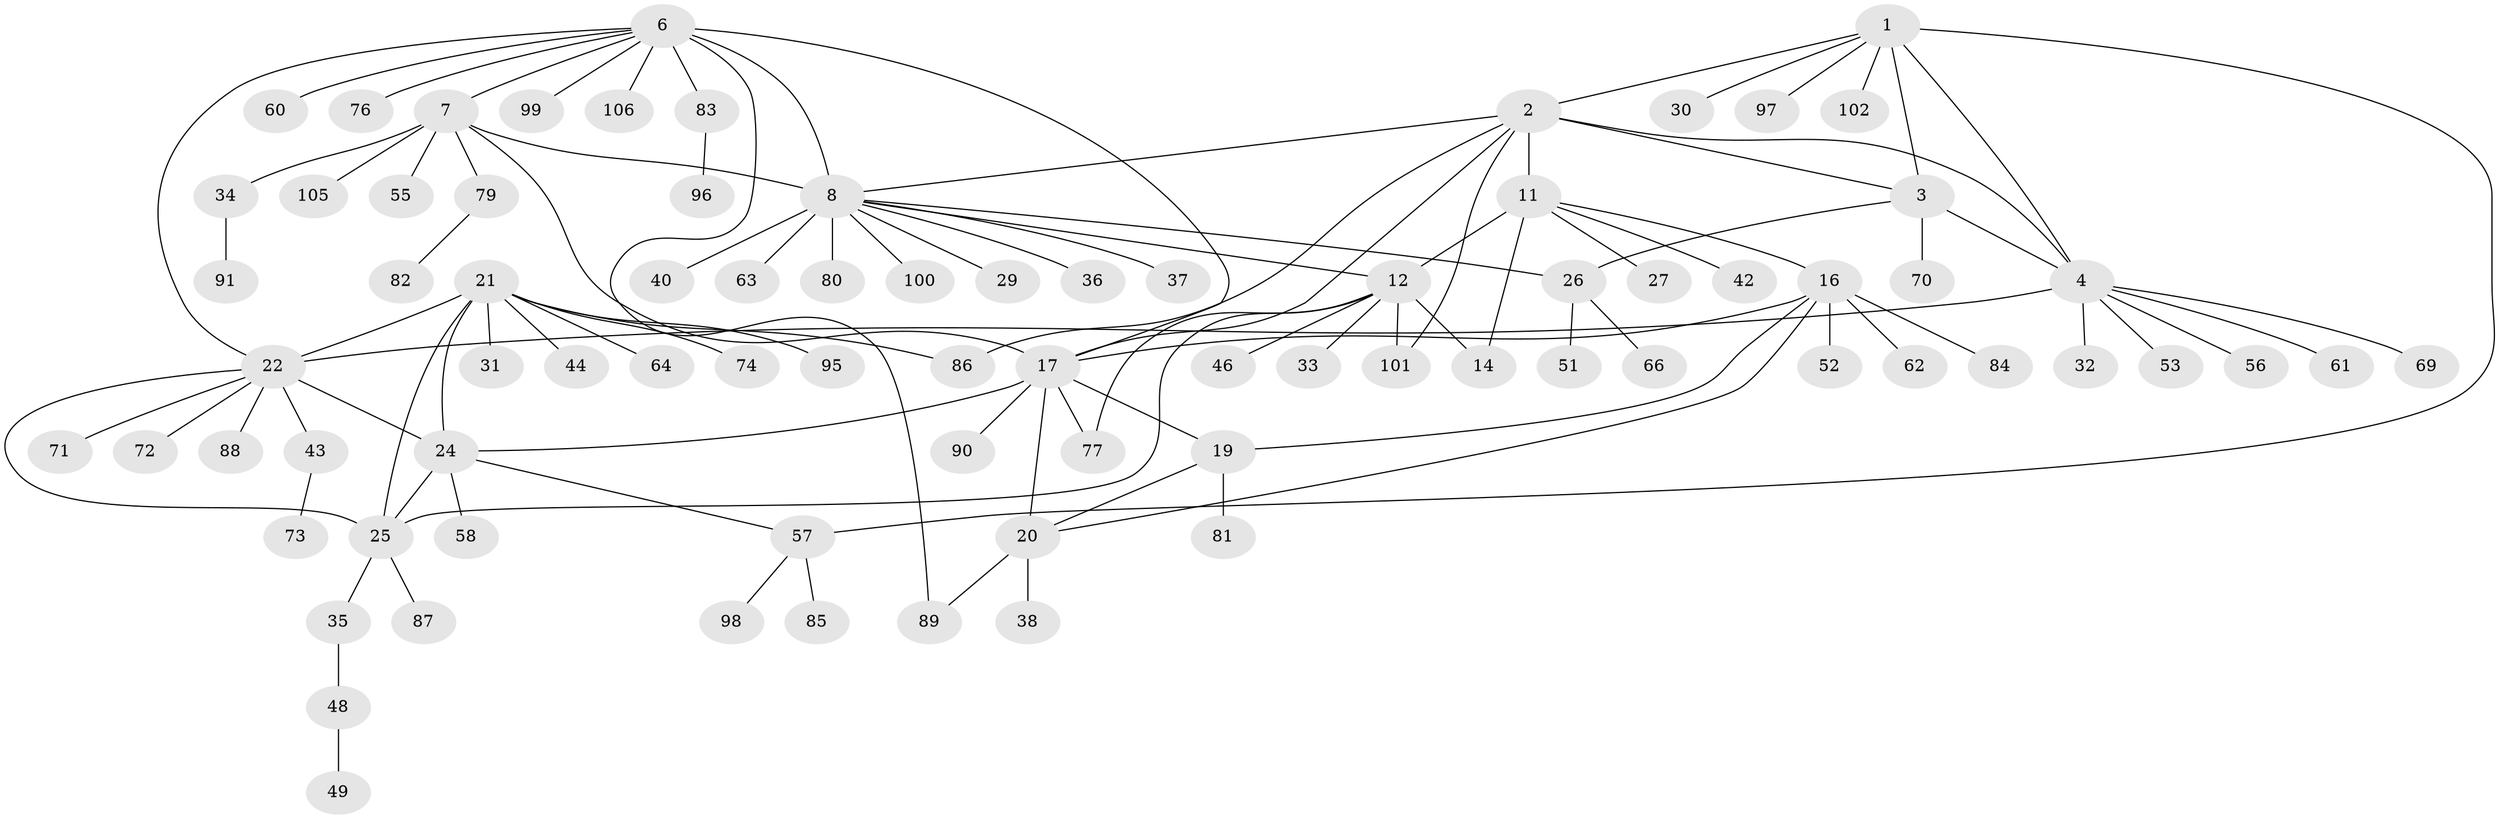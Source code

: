 // original degree distribution, {7: 0.0660377358490566, 10: 0.02830188679245283, 11: 0.009433962264150943, 5: 0.05660377358490566, 8: 0.04716981132075472, 9: 0.02830188679245283, 4: 0.009433962264150943, 1: 0.5660377358490566, 2: 0.14150943396226415, 3: 0.04716981132075472}
// Generated by graph-tools (version 1.1) at 2025/42/03/06/25 10:42:11]
// undirected, 81 vertices, 104 edges
graph export_dot {
graph [start="1"]
  node [color=gray90,style=filled];
  1 [super="+5"];
  2 [super="+75"];
  3 [super="+78"];
  4 [super="+45"];
  6 [super="+10"];
  7 [super="+103"];
  8 [super="+9"];
  11 [super="+13"];
  12 [super="+15"];
  14 [super="+65"];
  16 [super="+41"];
  17 [super="+18"];
  19;
  20 [super="+104"];
  21 [super="+23"];
  22 [super="+28"];
  24 [super="+94"];
  25 [super="+93"];
  26 [super="+54"];
  27;
  29 [super="+50"];
  30;
  31;
  32;
  33 [super="+92"];
  34;
  35 [super="+39"];
  36;
  37;
  38;
  40;
  42;
  43 [super="+47"];
  44;
  46;
  48 [super="+67"];
  49;
  51;
  52;
  53;
  55;
  56;
  57 [super="+59"];
  58;
  60;
  61;
  62 [super="+68"];
  63;
  64;
  66;
  69;
  70;
  71;
  72;
  73;
  74;
  76;
  77;
  79;
  80;
  81;
  82;
  83;
  84;
  85;
  86;
  87;
  88;
  89;
  90;
  91;
  95;
  96;
  97;
  98;
  99;
  100;
  101;
  102;
  105;
  106;
  1 -- 2 [weight=2];
  1 -- 3 [weight=2];
  1 -- 4 [weight=2];
  1 -- 57;
  1 -- 97;
  1 -- 102;
  1 -- 30;
  2 -- 3;
  2 -- 4;
  2 -- 8;
  2 -- 11;
  2 -- 17;
  2 -- 86;
  2 -- 101;
  3 -- 4;
  3 -- 26;
  3 -- 70;
  4 -- 22;
  4 -- 32;
  4 -- 53;
  4 -- 56;
  4 -- 61;
  4 -- 69;
  6 -- 7 [weight=2];
  6 -- 8 [weight=4];
  6 -- 22;
  6 -- 76;
  6 -- 89;
  6 -- 99;
  6 -- 106;
  6 -- 83;
  6 -- 60;
  6 -- 17;
  7 -- 8 [weight=2];
  7 -- 34;
  7 -- 55;
  7 -- 79;
  7 -- 17;
  7 -- 105;
  8 -- 12;
  8 -- 29;
  8 -- 37;
  8 -- 40;
  8 -- 26;
  8 -- 80;
  8 -- 100;
  8 -- 36;
  8 -- 63;
  11 -- 12 [weight=4];
  11 -- 14 [weight=2];
  11 -- 16;
  11 -- 27;
  11 -- 42;
  12 -- 14 [weight=2];
  12 -- 25;
  12 -- 33;
  12 -- 77;
  12 -- 101;
  12 -- 46;
  16 -- 17 [weight=2];
  16 -- 19;
  16 -- 20;
  16 -- 52;
  16 -- 62;
  16 -- 84;
  17 -- 19 [weight=2];
  17 -- 20 [weight=2];
  17 -- 77;
  17 -- 24;
  17 -- 90;
  19 -- 20;
  19 -- 81;
  20 -- 38;
  20 -- 89;
  21 -- 22 [weight=2];
  21 -- 24 [weight=2];
  21 -- 25 [weight=2];
  21 -- 31;
  21 -- 64;
  21 -- 74;
  21 -- 44;
  21 -- 86;
  21 -- 95;
  22 -- 24;
  22 -- 25;
  22 -- 71;
  22 -- 72;
  22 -- 88;
  22 -- 43;
  24 -- 25;
  24 -- 58;
  24 -- 57;
  25 -- 35;
  25 -- 87;
  26 -- 51;
  26 -- 66;
  34 -- 91;
  35 -- 48;
  43 -- 73;
  48 -- 49;
  57 -- 98;
  57 -- 85;
  79 -- 82;
  83 -- 96;
}
